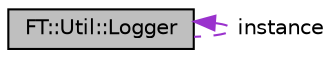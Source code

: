 digraph "FT::Util::Logger"
{
 // LATEX_PDF_SIZE
  edge [fontname="Helvetica",fontsize="10",labelfontname="Helvetica",labelfontsize="10"];
  node [fontname="Helvetica",fontsize="10",shape=record];
  Node1 [label="FT::Util::Logger",height=0.2,width=0.4,color="black", fillcolor="grey75", style="filled", fontcolor="black",tooltip="Defines a multi level static logger for feat."];
  Node1 -> Node1 [dir="back",color="darkorchid3",fontsize="10",style="dashed",label=" instance" ,fontname="Helvetica"];
}

